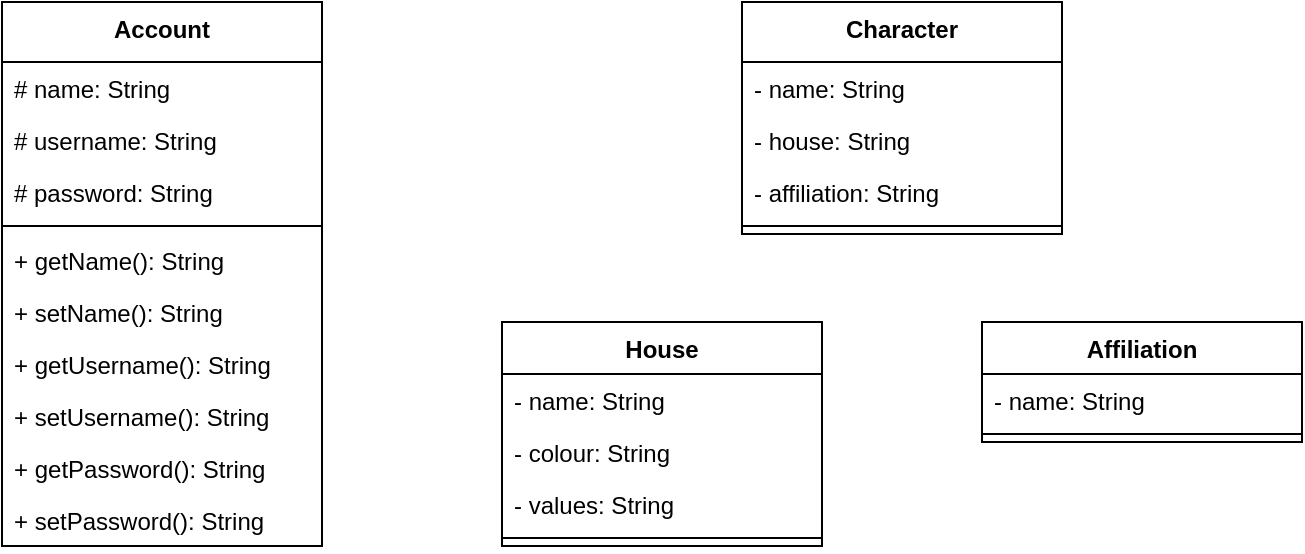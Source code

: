 <mxfile version="21.1.8" type="github">
  <diagram name="Página-1" id="Oay3tAvh17hiwOw5oQ67">
    <mxGraphModel dx="880" dy="442" grid="1" gridSize="10" guides="1" tooltips="1" connect="1" arrows="1" fold="1" page="1" pageScale="1" pageWidth="827" pageHeight="1169" math="0" shadow="0">
      <root>
        <mxCell id="0" />
        <mxCell id="1" parent="0" />
        <mxCell id="cphsTk5UNhaAy1RKEiX2-2" value="&lt;div&gt;Character&lt;br&gt;&lt;/div&gt;" style="swimlane;fontStyle=1;align=center;verticalAlign=top;childLayout=stackLayout;horizontal=1;startSize=30;horizontalStack=0;resizeParent=1;resizeParentMax=0;resizeLast=0;collapsible=1;marginBottom=0;whiteSpace=wrap;html=1;" vertex="1" parent="1">
          <mxGeometry x="480" y="40" width="160" height="116" as="geometry" />
        </mxCell>
        <mxCell id="cphsTk5UNhaAy1RKEiX2-3" value="- name: String" style="text;strokeColor=none;fillColor=none;align=left;verticalAlign=top;spacingLeft=4;spacingRight=4;overflow=hidden;rotatable=0;points=[[0,0.5],[1,0.5]];portConstraint=eastwest;whiteSpace=wrap;html=1;" vertex="1" parent="cphsTk5UNhaAy1RKEiX2-2">
          <mxGeometry y="30" width="160" height="26" as="geometry" />
        </mxCell>
        <mxCell id="cphsTk5UNhaAy1RKEiX2-6" value="- house: String" style="text;strokeColor=none;fillColor=none;align=left;verticalAlign=top;spacingLeft=4;spacingRight=4;overflow=hidden;rotatable=0;points=[[0,0.5],[1,0.5]];portConstraint=eastwest;whiteSpace=wrap;html=1;" vertex="1" parent="cphsTk5UNhaAy1RKEiX2-2">
          <mxGeometry y="56" width="160" height="26" as="geometry" />
        </mxCell>
        <mxCell id="cphsTk5UNhaAy1RKEiX2-7" value="- affiliation: String" style="text;strokeColor=none;fillColor=none;align=left;verticalAlign=top;spacingLeft=4;spacingRight=4;overflow=hidden;rotatable=0;points=[[0,0.5],[1,0.5]];portConstraint=eastwest;whiteSpace=wrap;html=1;" vertex="1" parent="cphsTk5UNhaAy1RKEiX2-2">
          <mxGeometry y="82" width="160" height="26" as="geometry" />
        </mxCell>
        <mxCell id="cphsTk5UNhaAy1RKEiX2-4" value="" style="line;strokeWidth=1;fillColor=none;align=left;verticalAlign=middle;spacingTop=-1;spacingLeft=3;spacingRight=3;rotatable=0;labelPosition=right;points=[];portConstraint=eastwest;strokeColor=inherit;" vertex="1" parent="cphsTk5UNhaAy1RKEiX2-2">
          <mxGeometry y="108" width="160" height="8" as="geometry" />
        </mxCell>
        <mxCell id="cphsTk5UNhaAy1RKEiX2-8" value="&lt;div&gt;Account&lt;br&gt;&lt;/div&gt;" style="swimlane;fontStyle=1;align=center;verticalAlign=top;childLayout=stackLayout;horizontal=1;startSize=30;horizontalStack=0;resizeParent=1;resizeParentMax=0;resizeLast=0;collapsible=1;marginBottom=0;whiteSpace=wrap;html=1;" vertex="1" parent="1">
          <mxGeometry x="110" y="40" width="160" height="272" as="geometry" />
        </mxCell>
        <mxCell id="cphsTk5UNhaAy1RKEiX2-9" value="# name: String" style="text;strokeColor=none;fillColor=none;align=left;verticalAlign=top;spacingLeft=4;spacingRight=4;overflow=hidden;rotatable=0;points=[[0,0.5],[1,0.5]];portConstraint=eastwest;whiteSpace=wrap;html=1;" vertex="1" parent="cphsTk5UNhaAy1RKEiX2-8">
          <mxGeometry y="30" width="160" height="26" as="geometry" />
        </mxCell>
        <mxCell id="cphsTk5UNhaAy1RKEiX2-11" value="# username: String" style="text;strokeColor=none;fillColor=none;align=left;verticalAlign=top;spacingLeft=4;spacingRight=4;overflow=hidden;rotatable=0;points=[[0,0.5],[1,0.5]];portConstraint=eastwest;whiteSpace=wrap;html=1;" vertex="1" parent="cphsTk5UNhaAy1RKEiX2-8">
          <mxGeometry y="56" width="160" height="26" as="geometry" />
        </mxCell>
        <mxCell id="cphsTk5UNhaAy1RKEiX2-23" value="# password: String" style="text;strokeColor=none;fillColor=none;align=left;verticalAlign=top;spacingLeft=4;spacingRight=4;overflow=hidden;rotatable=0;points=[[0,0.5],[1,0.5]];portConstraint=eastwest;whiteSpace=wrap;html=1;" vertex="1" parent="cphsTk5UNhaAy1RKEiX2-8">
          <mxGeometry y="82" width="160" height="26" as="geometry" />
        </mxCell>
        <mxCell id="cphsTk5UNhaAy1RKEiX2-10" value="" style="line;strokeWidth=1;fillColor=none;align=left;verticalAlign=middle;spacingTop=-1;spacingLeft=3;spacingRight=3;rotatable=0;labelPosition=right;points=[];portConstraint=eastwest;strokeColor=inherit;" vertex="1" parent="cphsTk5UNhaAy1RKEiX2-8">
          <mxGeometry y="108" width="160" height="8" as="geometry" />
        </mxCell>
        <mxCell id="cphsTk5UNhaAy1RKEiX2-17" value="+ getName(): String" style="text;strokeColor=none;fillColor=none;align=left;verticalAlign=top;spacingLeft=4;spacingRight=4;overflow=hidden;rotatable=0;points=[[0,0.5],[1,0.5]];portConstraint=eastwest;whiteSpace=wrap;html=1;" vertex="1" parent="cphsTk5UNhaAy1RKEiX2-8">
          <mxGeometry y="116" width="160" height="26" as="geometry" />
        </mxCell>
        <mxCell id="cphsTk5UNhaAy1RKEiX2-18" value="+ setName(): String" style="text;strokeColor=none;fillColor=none;align=left;verticalAlign=top;spacingLeft=4;spacingRight=4;overflow=hidden;rotatable=0;points=[[0,0.5],[1,0.5]];portConstraint=eastwest;whiteSpace=wrap;html=1;" vertex="1" parent="cphsTk5UNhaAy1RKEiX2-8">
          <mxGeometry y="142" width="160" height="26" as="geometry" />
        </mxCell>
        <mxCell id="cphsTk5UNhaAy1RKEiX2-19" value="+ getUsername(): String" style="text;strokeColor=none;fillColor=none;align=left;verticalAlign=top;spacingLeft=4;spacingRight=4;overflow=hidden;rotatable=0;points=[[0,0.5],[1,0.5]];portConstraint=eastwest;whiteSpace=wrap;html=1;" vertex="1" parent="cphsTk5UNhaAy1RKEiX2-8">
          <mxGeometry y="168" width="160" height="26" as="geometry" />
        </mxCell>
        <mxCell id="cphsTk5UNhaAy1RKEiX2-21" value="+ setUsername(): String" style="text;strokeColor=none;fillColor=none;align=left;verticalAlign=top;spacingLeft=4;spacingRight=4;overflow=hidden;rotatable=0;points=[[0,0.5],[1,0.5]];portConstraint=eastwest;whiteSpace=wrap;html=1;" vertex="1" parent="cphsTk5UNhaAy1RKEiX2-8">
          <mxGeometry y="194" width="160" height="26" as="geometry" />
        </mxCell>
        <mxCell id="cphsTk5UNhaAy1RKEiX2-24" value="+ getPassword(): String" style="text;strokeColor=none;fillColor=none;align=left;verticalAlign=top;spacingLeft=4;spacingRight=4;overflow=hidden;rotatable=0;points=[[0,0.5],[1,0.5]];portConstraint=eastwest;whiteSpace=wrap;html=1;" vertex="1" parent="cphsTk5UNhaAy1RKEiX2-8">
          <mxGeometry y="220" width="160" height="26" as="geometry" />
        </mxCell>
        <mxCell id="cphsTk5UNhaAy1RKEiX2-25" value="+ setPassword(): String" style="text;strokeColor=none;fillColor=none;align=left;verticalAlign=top;spacingLeft=4;spacingRight=4;overflow=hidden;rotatable=0;points=[[0,0.5],[1,0.5]];portConstraint=eastwest;whiteSpace=wrap;html=1;" vertex="1" parent="cphsTk5UNhaAy1RKEiX2-8">
          <mxGeometry y="246" width="160" height="26" as="geometry" />
        </mxCell>
        <mxCell id="cphsTk5UNhaAy1RKEiX2-26" value="House" style="swimlane;fontStyle=1;align=center;verticalAlign=top;childLayout=stackLayout;horizontal=1;startSize=26;horizontalStack=0;resizeParent=1;resizeParentMax=0;resizeLast=0;collapsible=1;marginBottom=0;whiteSpace=wrap;html=1;" vertex="1" parent="1">
          <mxGeometry x="360" y="200" width="160" height="112" as="geometry" />
        </mxCell>
        <mxCell id="cphsTk5UNhaAy1RKEiX2-27" value="- name: String" style="text;strokeColor=none;fillColor=none;align=left;verticalAlign=top;spacingLeft=4;spacingRight=4;overflow=hidden;rotatable=0;points=[[0,0.5],[1,0.5]];portConstraint=eastwest;whiteSpace=wrap;html=1;" vertex="1" parent="cphsTk5UNhaAy1RKEiX2-26">
          <mxGeometry y="26" width="160" height="26" as="geometry" />
        </mxCell>
        <mxCell id="cphsTk5UNhaAy1RKEiX2-30" value="- colour: String" style="text;strokeColor=none;fillColor=none;align=left;verticalAlign=top;spacingLeft=4;spacingRight=4;overflow=hidden;rotatable=0;points=[[0,0.5],[1,0.5]];portConstraint=eastwest;whiteSpace=wrap;html=1;" vertex="1" parent="cphsTk5UNhaAy1RKEiX2-26">
          <mxGeometry y="52" width="160" height="26" as="geometry" />
        </mxCell>
        <mxCell id="cphsTk5UNhaAy1RKEiX2-31" value="- values: String" style="text;strokeColor=none;fillColor=none;align=left;verticalAlign=top;spacingLeft=4;spacingRight=4;overflow=hidden;rotatable=0;points=[[0,0.5],[1,0.5]];portConstraint=eastwest;whiteSpace=wrap;html=1;" vertex="1" parent="cphsTk5UNhaAy1RKEiX2-26">
          <mxGeometry y="78" width="160" height="26" as="geometry" />
        </mxCell>
        <mxCell id="cphsTk5UNhaAy1RKEiX2-28" value="" style="line;strokeWidth=1;fillColor=none;align=left;verticalAlign=middle;spacingTop=-1;spacingLeft=3;spacingRight=3;rotatable=0;labelPosition=right;points=[];portConstraint=eastwest;strokeColor=inherit;" vertex="1" parent="cphsTk5UNhaAy1RKEiX2-26">
          <mxGeometry y="104" width="160" height="8" as="geometry" />
        </mxCell>
        <mxCell id="cphsTk5UNhaAy1RKEiX2-35" value="Affiliation" style="swimlane;fontStyle=1;align=center;verticalAlign=top;childLayout=stackLayout;horizontal=1;startSize=26;horizontalStack=0;resizeParent=1;resizeParentMax=0;resizeLast=0;collapsible=1;marginBottom=0;whiteSpace=wrap;html=1;" vertex="1" parent="1">
          <mxGeometry x="600" y="200" width="160" height="60" as="geometry" />
        </mxCell>
        <mxCell id="cphsTk5UNhaAy1RKEiX2-36" value="- name: String" style="text;strokeColor=none;fillColor=none;align=left;verticalAlign=top;spacingLeft=4;spacingRight=4;overflow=hidden;rotatable=0;points=[[0,0.5],[1,0.5]];portConstraint=eastwest;whiteSpace=wrap;html=1;" vertex="1" parent="cphsTk5UNhaAy1RKEiX2-35">
          <mxGeometry y="26" width="160" height="26" as="geometry" />
        </mxCell>
        <mxCell id="cphsTk5UNhaAy1RKEiX2-37" value="" style="line;strokeWidth=1;fillColor=none;align=left;verticalAlign=middle;spacingTop=-1;spacingLeft=3;spacingRight=3;rotatable=0;labelPosition=right;points=[];portConstraint=eastwest;strokeColor=inherit;" vertex="1" parent="cphsTk5UNhaAy1RKEiX2-35">
          <mxGeometry y="52" width="160" height="8" as="geometry" />
        </mxCell>
      </root>
    </mxGraphModel>
  </diagram>
</mxfile>
